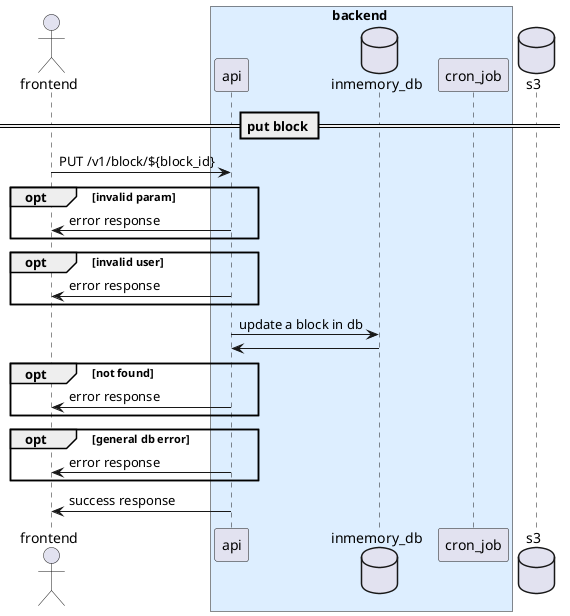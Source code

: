 @startuml

actor frontend as fe
box backend #ddeeff
participant api
database inmemory_db as db
participant cron_job as cron
end box
database s3 as s3

== put block ==

fe -> api: PUT /v1/block/${block_id}

opt invalid param
  api -> fe: error response
end opt

opt invalid user
  api -> fe: error response
end opt

api -> db: update a block in db
db -> api:

opt not found
  api -> fe: error response
end opt

opt general db error
  api -> fe: error response
end opt

api -> fe: success response

@enduml
